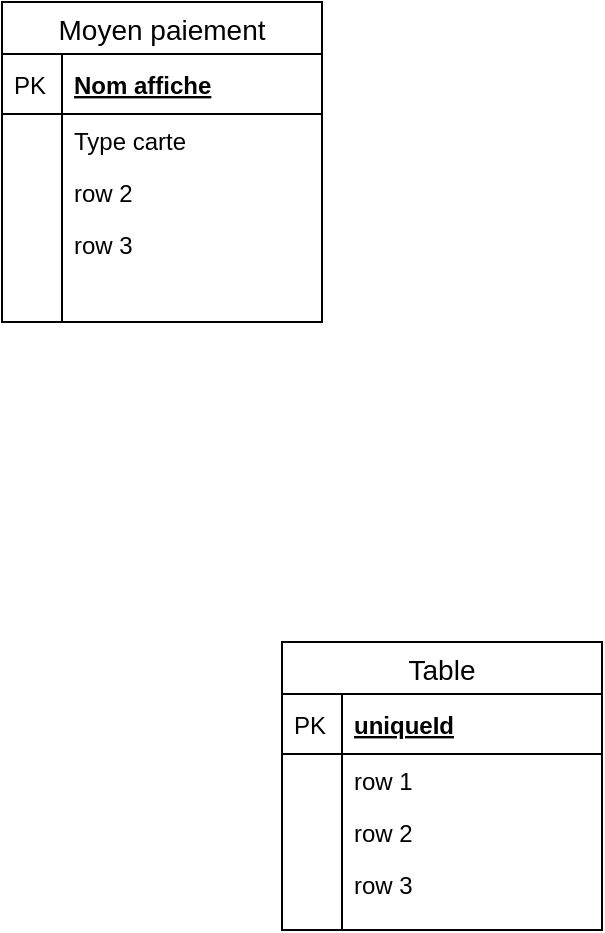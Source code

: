 <mxfile version="12.9.11" type="github"><diagram id="b4JocyOjUnilDcrLl7Rw" name="Page-1"><mxGraphModel dx="1520" dy="867" grid="1" gridSize="10" guides="1" tooltips="1" connect="1" arrows="1" fold="1" page="1" pageScale="1" pageWidth="827" pageHeight="1169" math="0" shadow="0"><root><mxCell id="0"/><mxCell id="1" parent="0"/><mxCell id="BM6KCVaAMcdC4MpgqQDZ-1" value="Moyen paiement" style="swimlane;fontStyle=0;childLayout=stackLayout;horizontal=1;startSize=26;horizontalStack=0;resizeParent=1;resizeParentMax=0;resizeLast=0;collapsible=1;marginBottom=0;align=center;fontSize=14;" vertex="1" parent="1"><mxGeometry x="190" y="50" width="160" height="160" as="geometry"/></mxCell><mxCell id="BM6KCVaAMcdC4MpgqQDZ-2" value="Nom affiche" style="shape=partialRectangle;top=0;left=0;right=0;bottom=1;align=left;verticalAlign=middle;fillColor=none;spacingLeft=34;spacingRight=4;overflow=hidden;rotatable=0;points=[[0,0.5],[1,0.5]];portConstraint=eastwest;dropTarget=0;fontStyle=5;fontSize=12;" vertex="1" parent="BM6KCVaAMcdC4MpgqQDZ-1"><mxGeometry y="26" width="160" height="30" as="geometry"/></mxCell><mxCell id="BM6KCVaAMcdC4MpgqQDZ-3" value="PK" style="shape=partialRectangle;top=0;left=0;bottom=0;fillColor=none;align=left;verticalAlign=middle;spacingLeft=4;spacingRight=4;overflow=hidden;rotatable=0;points=[];portConstraint=eastwest;part=1;fontSize=12;" vertex="1" connectable="0" parent="BM6KCVaAMcdC4MpgqQDZ-2"><mxGeometry width="30" height="30" as="geometry"/></mxCell><mxCell id="BM6KCVaAMcdC4MpgqQDZ-4" value="Type carte" style="shape=partialRectangle;top=0;left=0;right=0;bottom=0;align=left;verticalAlign=top;fillColor=none;spacingLeft=34;spacingRight=4;overflow=hidden;rotatable=0;points=[[0,0.5],[1,0.5]];portConstraint=eastwest;dropTarget=0;fontSize=12;" vertex="1" parent="BM6KCVaAMcdC4MpgqQDZ-1"><mxGeometry y="56" width="160" height="26" as="geometry"/></mxCell><mxCell id="BM6KCVaAMcdC4MpgqQDZ-5" value="" style="shape=partialRectangle;top=0;left=0;bottom=0;fillColor=none;align=left;verticalAlign=top;spacingLeft=4;spacingRight=4;overflow=hidden;rotatable=0;points=[];portConstraint=eastwest;part=1;fontSize=12;" vertex="1" connectable="0" parent="BM6KCVaAMcdC4MpgqQDZ-4"><mxGeometry width="30" height="26" as="geometry"/></mxCell><mxCell id="BM6KCVaAMcdC4MpgqQDZ-6" value="row 2" style="shape=partialRectangle;top=0;left=0;right=0;bottom=0;align=left;verticalAlign=top;fillColor=none;spacingLeft=34;spacingRight=4;overflow=hidden;rotatable=0;points=[[0,0.5],[1,0.5]];portConstraint=eastwest;dropTarget=0;fontSize=12;" vertex="1" parent="BM6KCVaAMcdC4MpgqQDZ-1"><mxGeometry y="82" width="160" height="26" as="geometry"/></mxCell><mxCell id="BM6KCVaAMcdC4MpgqQDZ-7" value="" style="shape=partialRectangle;top=0;left=0;bottom=0;fillColor=none;align=left;verticalAlign=top;spacingLeft=4;spacingRight=4;overflow=hidden;rotatable=0;points=[];portConstraint=eastwest;part=1;fontSize=12;" vertex="1" connectable="0" parent="BM6KCVaAMcdC4MpgqQDZ-6"><mxGeometry width="30" height="26" as="geometry"/></mxCell><mxCell id="BM6KCVaAMcdC4MpgqQDZ-8" value="row 3" style="shape=partialRectangle;top=0;left=0;right=0;bottom=0;align=left;verticalAlign=top;fillColor=none;spacingLeft=34;spacingRight=4;overflow=hidden;rotatable=0;points=[[0,0.5],[1,0.5]];portConstraint=eastwest;dropTarget=0;fontSize=12;" vertex="1" parent="BM6KCVaAMcdC4MpgqQDZ-1"><mxGeometry y="108" width="160" height="26" as="geometry"/></mxCell><mxCell id="BM6KCVaAMcdC4MpgqQDZ-9" value="" style="shape=partialRectangle;top=0;left=0;bottom=0;fillColor=none;align=left;verticalAlign=top;spacingLeft=4;spacingRight=4;overflow=hidden;rotatable=0;points=[];portConstraint=eastwest;part=1;fontSize=12;" vertex="1" connectable="0" parent="BM6KCVaAMcdC4MpgqQDZ-8"><mxGeometry width="30" height="26" as="geometry"/></mxCell><mxCell id="BM6KCVaAMcdC4MpgqQDZ-10" value="" style="shape=partialRectangle;top=0;left=0;right=0;bottom=0;align=left;verticalAlign=top;fillColor=none;spacingLeft=34;spacingRight=4;overflow=hidden;rotatable=0;points=[[0,0.5],[1,0.5]];portConstraint=eastwest;dropTarget=0;fontSize=12;" vertex="1" parent="BM6KCVaAMcdC4MpgqQDZ-1"><mxGeometry y="134" width="160" height="26" as="geometry"/></mxCell><mxCell id="BM6KCVaAMcdC4MpgqQDZ-11" value="" style="shape=partialRectangle;top=0;left=0;bottom=0;fillColor=none;align=left;verticalAlign=top;spacingLeft=4;spacingRight=4;overflow=hidden;rotatable=0;points=[];portConstraint=eastwest;part=1;fontSize=12;" vertex="1" connectable="0" parent="BM6KCVaAMcdC4MpgqQDZ-10"><mxGeometry width="30" height="26" as="geometry"/></mxCell><mxCell id="BM6KCVaAMcdC4MpgqQDZ-12" value="Table" style="swimlane;fontStyle=0;childLayout=stackLayout;horizontal=1;startSize=26;horizontalStack=0;resizeParent=1;resizeParentMax=0;resizeLast=0;collapsible=1;marginBottom=0;align=center;fontSize=14;" vertex="1" parent="1"><mxGeometry x="330" y="370" width="160" height="144" as="geometry"/></mxCell><mxCell id="BM6KCVaAMcdC4MpgqQDZ-13" value="uniqueId" style="shape=partialRectangle;top=0;left=0;right=0;bottom=1;align=left;verticalAlign=middle;fillColor=none;spacingLeft=34;spacingRight=4;overflow=hidden;rotatable=0;points=[[0,0.5],[1,0.5]];portConstraint=eastwest;dropTarget=0;fontStyle=5;fontSize=12;" vertex="1" parent="BM6KCVaAMcdC4MpgqQDZ-12"><mxGeometry y="26" width="160" height="30" as="geometry"/></mxCell><mxCell id="BM6KCVaAMcdC4MpgqQDZ-14" value="PK" style="shape=partialRectangle;top=0;left=0;bottom=0;fillColor=none;align=left;verticalAlign=middle;spacingLeft=4;spacingRight=4;overflow=hidden;rotatable=0;points=[];portConstraint=eastwest;part=1;fontSize=12;" vertex="1" connectable="0" parent="BM6KCVaAMcdC4MpgqQDZ-13"><mxGeometry width="30" height="30" as="geometry"/></mxCell><mxCell id="BM6KCVaAMcdC4MpgqQDZ-15" value="row 1" style="shape=partialRectangle;top=0;left=0;right=0;bottom=0;align=left;verticalAlign=top;fillColor=none;spacingLeft=34;spacingRight=4;overflow=hidden;rotatable=0;points=[[0,0.5],[1,0.5]];portConstraint=eastwest;dropTarget=0;fontSize=12;" vertex="1" parent="BM6KCVaAMcdC4MpgqQDZ-12"><mxGeometry y="56" width="160" height="26" as="geometry"/></mxCell><mxCell id="BM6KCVaAMcdC4MpgqQDZ-16" value="" style="shape=partialRectangle;top=0;left=0;bottom=0;fillColor=none;align=left;verticalAlign=top;spacingLeft=4;spacingRight=4;overflow=hidden;rotatable=0;points=[];portConstraint=eastwest;part=1;fontSize=12;" vertex="1" connectable="0" parent="BM6KCVaAMcdC4MpgqQDZ-15"><mxGeometry width="30" height="26" as="geometry"/></mxCell><mxCell id="BM6KCVaAMcdC4MpgqQDZ-17" value="row 2" style="shape=partialRectangle;top=0;left=0;right=0;bottom=0;align=left;verticalAlign=top;fillColor=none;spacingLeft=34;spacingRight=4;overflow=hidden;rotatable=0;points=[[0,0.5],[1,0.5]];portConstraint=eastwest;dropTarget=0;fontSize=12;" vertex="1" parent="BM6KCVaAMcdC4MpgqQDZ-12"><mxGeometry y="82" width="160" height="26" as="geometry"/></mxCell><mxCell id="BM6KCVaAMcdC4MpgqQDZ-18" value="" style="shape=partialRectangle;top=0;left=0;bottom=0;fillColor=none;align=left;verticalAlign=top;spacingLeft=4;spacingRight=4;overflow=hidden;rotatable=0;points=[];portConstraint=eastwest;part=1;fontSize=12;" vertex="1" connectable="0" parent="BM6KCVaAMcdC4MpgqQDZ-17"><mxGeometry width="30" height="26" as="geometry"/></mxCell><mxCell id="BM6KCVaAMcdC4MpgqQDZ-19" value="row 3" style="shape=partialRectangle;top=0;left=0;right=0;bottom=0;align=left;verticalAlign=top;fillColor=none;spacingLeft=34;spacingRight=4;overflow=hidden;rotatable=0;points=[[0,0.5],[1,0.5]];portConstraint=eastwest;dropTarget=0;fontSize=12;" vertex="1" parent="BM6KCVaAMcdC4MpgqQDZ-12"><mxGeometry y="108" width="160" height="26" as="geometry"/></mxCell><mxCell id="BM6KCVaAMcdC4MpgqQDZ-20" value="" style="shape=partialRectangle;top=0;left=0;bottom=0;fillColor=none;align=left;verticalAlign=top;spacingLeft=4;spacingRight=4;overflow=hidden;rotatable=0;points=[];portConstraint=eastwest;part=1;fontSize=12;" vertex="1" connectable="0" parent="BM6KCVaAMcdC4MpgqQDZ-19"><mxGeometry width="30" height="26" as="geometry"/></mxCell><mxCell id="BM6KCVaAMcdC4MpgqQDZ-21" value="" style="shape=partialRectangle;top=0;left=0;right=0;bottom=0;align=left;verticalAlign=top;fillColor=none;spacingLeft=34;spacingRight=4;overflow=hidden;rotatable=0;points=[[0,0.5],[1,0.5]];portConstraint=eastwest;dropTarget=0;fontSize=12;" vertex="1" parent="BM6KCVaAMcdC4MpgqQDZ-12"><mxGeometry y="134" width="160" height="10" as="geometry"/></mxCell><mxCell id="BM6KCVaAMcdC4MpgqQDZ-22" value="" style="shape=partialRectangle;top=0;left=0;bottom=0;fillColor=none;align=left;verticalAlign=top;spacingLeft=4;spacingRight=4;overflow=hidden;rotatable=0;points=[];portConstraint=eastwest;part=1;fontSize=12;" vertex="1" connectable="0" parent="BM6KCVaAMcdC4MpgqQDZ-21"><mxGeometry width="30" height="10" as="geometry"/></mxCell></root></mxGraphModel></diagram></mxfile>